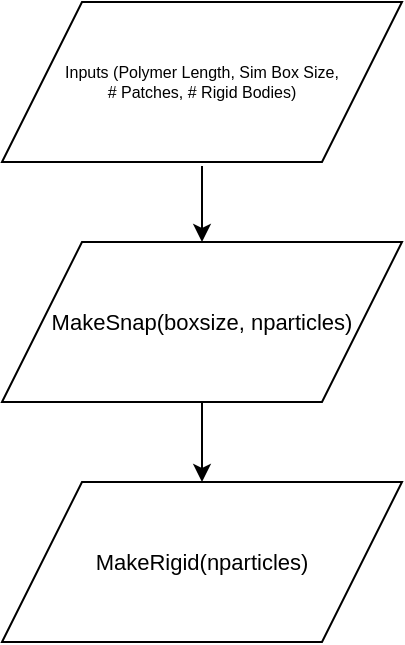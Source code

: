 <mxfile version="10.6.7" type="github"><diagram id="n-_NsrjYG6brRbzknhs5" name="Page-1"><mxGraphModel dx="851" dy="797" grid="1" gridSize="10" guides="1" tooltips="1" connect="1" arrows="1" fold="1" page="1" pageScale="1" pageWidth="850" pageHeight="1100" math="0" shadow="0"><root><mxCell id="0"/><mxCell id="1" parent="0"/><mxCell id="nE2HQ70ygGyGU_WO3h0r-1" value="Inputs (Polymer Length, Sim Box Size, &lt;br style=&quot;font-size: 8px;&quot;&gt;# Patches, # Rigid Bodies)" style="shape=parallelogram;perimeter=parallelogramPerimeter;whiteSpace=wrap;html=1;fontSize=8;" parent="1" vertex="1"><mxGeometry x="320" y="40" width="200" height="80" as="geometry"/></mxCell><mxCell id="yds2MXiuwP6Y2A5RUSSw-1" value="" style="endArrow=classic;html=1;" edge="1" parent="1"><mxGeometry width="50" height="50" relative="1" as="geometry"><mxPoint x="420" y="122" as="sourcePoint"/><mxPoint x="420" y="160" as="targetPoint"/></mxGeometry></mxCell><mxCell id="yds2MXiuwP6Y2A5RUSSw-2" value="&lt;font style=&quot;font-size: 11px&quot;&gt;MakeSnap(boxsize, nparticles)&lt;/font&gt;" style="shape=parallelogram;perimeter=parallelogramPerimeter;whiteSpace=wrap;html=1;" vertex="1" parent="1"><mxGeometry x="320" y="160" width="200" height="80" as="geometry"/></mxCell><mxCell id="yds2MXiuwP6Y2A5RUSSw-8" value="&lt;font style=&quot;font-size: 11px&quot;&gt;MakeRigid(nparticles)&lt;/font&gt;" style="shape=parallelogram;perimeter=parallelogramPerimeter;whiteSpace=wrap;html=1;" vertex="1" parent="1"><mxGeometry x="320" y="280" width="200" height="80" as="geometry"/></mxCell><mxCell id="yds2MXiuwP6Y2A5RUSSw-9" value="" style="endArrow=classic;html=1;fontSize=8;exitX=0.5;exitY=1;exitDx=0;exitDy=0;entryX=0.5;entryY=0;entryDx=0;entryDy=0;" edge="1" parent="1" source="yds2MXiuwP6Y2A5RUSSw-2" target="yds2MXiuwP6Y2A5RUSSw-8"><mxGeometry width="50" height="50" relative="1" as="geometry"><mxPoint x="320" y="430" as="sourcePoint"/><mxPoint x="370" y="380" as="targetPoint"/></mxGeometry></mxCell></root></mxGraphModel></diagram></mxfile>